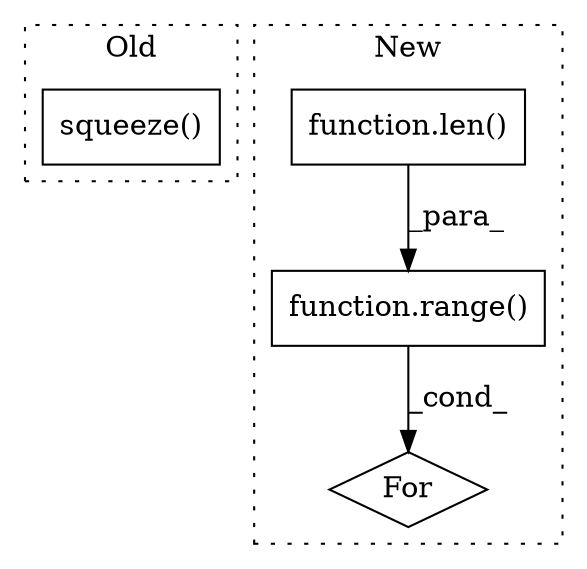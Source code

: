 digraph G {
subgraph cluster0 {
1 [label="squeeze()" a="75" s="4451,4504" l="52,1" shape="box"];
label = "Old";
style="dotted";
}
subgraph cluster1 {
2 [label="function.len()" a="75" s="5418,5438" l="4,1" shape="box"];
3 [label="function.range()" a="75" s="5412,5439" l="6,1" shape="box"];
4 [label="For" a="107" s="5403,5440" l="4,14" shape="diamond"];
label = "New";
style="dotted";
}
2 -> 3 [label="_para_"];
3 -> 4 [label="_cond_"];
}